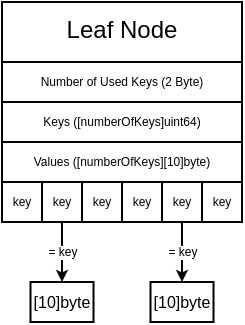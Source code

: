 <mxfile version="15.4.0" type="device"><diagram id="0EoaSTEAoR6UPUQz79Iv" name="Page-1"><mxGraphModel dx="524" dy="295" grid="1" gridSize="10" guides="1" tooltips="1" connect="1" arrows="1" fold="1" page="1" pageScale="1" pageWidth="1169" pageHeight="827" math="0" shadow="0"><root><mxCell id="0"/><mxCell id="1" parent="0"/><mxCell id="z3EqCUye1eME1pm3WT0P-1" value="Leaf Node" style="rounded=0;whiteSpace=wrap;html=1;verticalAlign=top;" parent="1" vertex="1"><mxGeometry x="520" y="200" width="120" height="90" as="geometry"/></mxCell><mxCell id="z3EqCUye1eME1pm3WT0P-2" value="key" style="whiteSpace=wrap;html=1;aspect=fixed;fontSize=6;" parent="1" vertex="1"><mxGeometry x="520" y="290" width="20" height="20" as="geometry"/></mxCell><mxCell id="8DlnlGV3RWxp8GqqtiBR-1" value="Number of Used Keys (2 Byte)" style="rounded=0;whiteSpace=wrap;html=1;fontSize=6;verticalAlign=middle;" parent="1" vertex="1"><mxGeometry x="520" y="230" width="120" height="20" as="geometry"/></mxCell><mxCell id="8DlnlGV3RWxp8GqqtiBR-2" value="Keys ([numberOfKeys]uint64)" style="rounded=0;whiteSpace=wrap;html=1;fontSize=6;verticalAlign=middle;" parent="1" vertex="1"><mxGeometry x="520" y="250" width="120" height="20" as="geometry"/></mxCell><mxCell id="8DlnlGV3RWxp8GqqtiBR-3" value="Values ([numberOfKeys][10]byte)" style="rounded=0;whiteSpace=wrap;html=1;fontSize=6;verticalAlign=middle;" parent="1" vertex="1"><mxGeometry x="520" y="270" width="120" height="20" as="geometry"/></mxCell><mxCell id="8DlnlGV3RWxp8GqqtiBR-4" value="key" style="whiteSpace=wrap;html=1;aspect=fixed;fontSize=6;" parent="1" vertex="1"><mxGeometry x="620" y="290" width="20" height="20" as="geometry"/></mxCell><mxCell id="8DlnlGV3RWxp8GqqtiBR-5" value="[10]byte" style="rounded=0;whiteSpace=wrap;html=1;fontSize=8;verticalAlign=middle;" parent="1" vertex="1"><mxGeometry x="534.25" y="340" width="31.5" height="20" as="geometry"/></mxCell><mxCell id="8DlnlGV3RWxp8GqqtiBR-13" value="= key" style="rounded=0;orthogonalLoop=1;jettySize=auto;html=1;fontSize=6;endSize=3;" parent="1" source="8DlnlGV3RWxp8GqqtiBR-9" target="8DlnlGV3RWxp8GqqtiBR-5" edge="1"><mxGeometry relative="1" as="geometry"/></mxCell><mxCell id="8DlnlGV3RWxp8GqqtiBR-9" value="key" style="whiteSpace=wrap;html=1;aspect=fixed;fontSize=6;" parent="1" vertex="1"><mxGeometry x="540" y="290" width="20" height="20" as="geometry"/></mxCell><mxCell id="8DlnlGV3RWxp8GqqtiBR-10" value="key" style="whiteSpace=wrap;html=1;aspect=fixed;fontSize=6;" parent="1" vertex="1"><mxGeometry x="560" y="290" width="20" height="20" as="geometry"/></mxCell><mxCell id="8DlnlGV3RWxp8GqqtiBR-11" value="key" style="whiteSpace=wrap;html=1;aspect=fixed;fontSize=6;" parent="1" vertex="1"><mxGeometry x="580" y="290" width="20" height="20" as="geometry"/></mxCell><mxCell id="rzv0FYDnNC5wA388NPAP-2" value="= key" style="edgeStyle=none;rounded=0;orthogonalLoop=1;jettySize=auto;html=1;fontSize=6;endSize=3;" edge="1" parent="1" source="8DlnlGV3RWxp8GqqtiBR-12" target="rzv0FYDnNC5wA388NPAP-1"><mxGeometry relative="1" as="geometry"/></mxCell><mxCell id="8DlnlGV3RWxp8GqqtiBR-12" value="key" style="whiteSpace=wrap;html=1;aspect=fixed;fontSize=6;" parent="1" vertex="1"><mxGeometry x="600" y="290" width="20" height="20" as="geometry"/></mxCell><mxCell id="rzv0FYDnNC5wA388NPAP-1" value="[10]byte" style="rounded=0;whiteSpace=wrap;html=1;fontSize=8;verticalAlign=middle;" vertex="1" parent="1"><mxGeometry x="594.25" y="340" width="31.5" height="20" as="geometry"/></mxCell></root></mxGraphModel></diagram></mxfile>